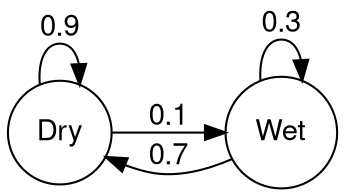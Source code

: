 // dot -Tsvg < weather.dot > weather.svg
digraph {
  fontname="Helvetica,Arial,sans-serif"
  node [fontname="Helvetica,Arial,sans-serif"]
  edge [fontname="Helvetica,Arial,sans-serif"]
  rankdir=LR;
  node [shape = circle]; Dry Wet;
  Dry -> Dry [label = "0.9"];
  Dry -> Wet [label = "0.1"];
  Wet -> Dry [label = "0.7"];
  Wet -> Wet [label = "0.3"];
}
